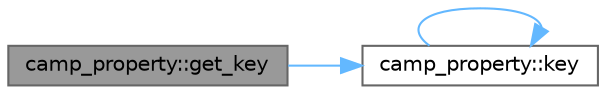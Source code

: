 digraph "camp_property::get_key"
{
 // LATEX_PDF_SIZE
  bgcolor="transparent";
  edge [fontname=Helvetica,fontsize=10,labelfontname=Helvetica,labelfontsize=10];
  node [fontname=Helvetica,fontsize=10,shape=box,height=0.2,width=0.4];
  rankdir="LR";
  Node1 [label="camp_property::get_key",height=0.2,width=0.4,color="gray40", fillcolor="grey60", style="filled", fontcolor="black",tooltip="Get the key name of the element currently pointed to by the iterator. Returns true if the iterator po..."];
  Node1 -> Node2 [color="steelblue1",style="solid"];
  Node2 [label="camp_property::key",height=0.2,width=0.4,color="grey40", fillcolor="white", style="filled",URL="$namespacecamp__property.html#a52abce158c4eccd039de4f875d697869",tooltip="Get the key name of a property."];
  Node2 -> Node2 [color="steelblue1",style="solid"];
}
